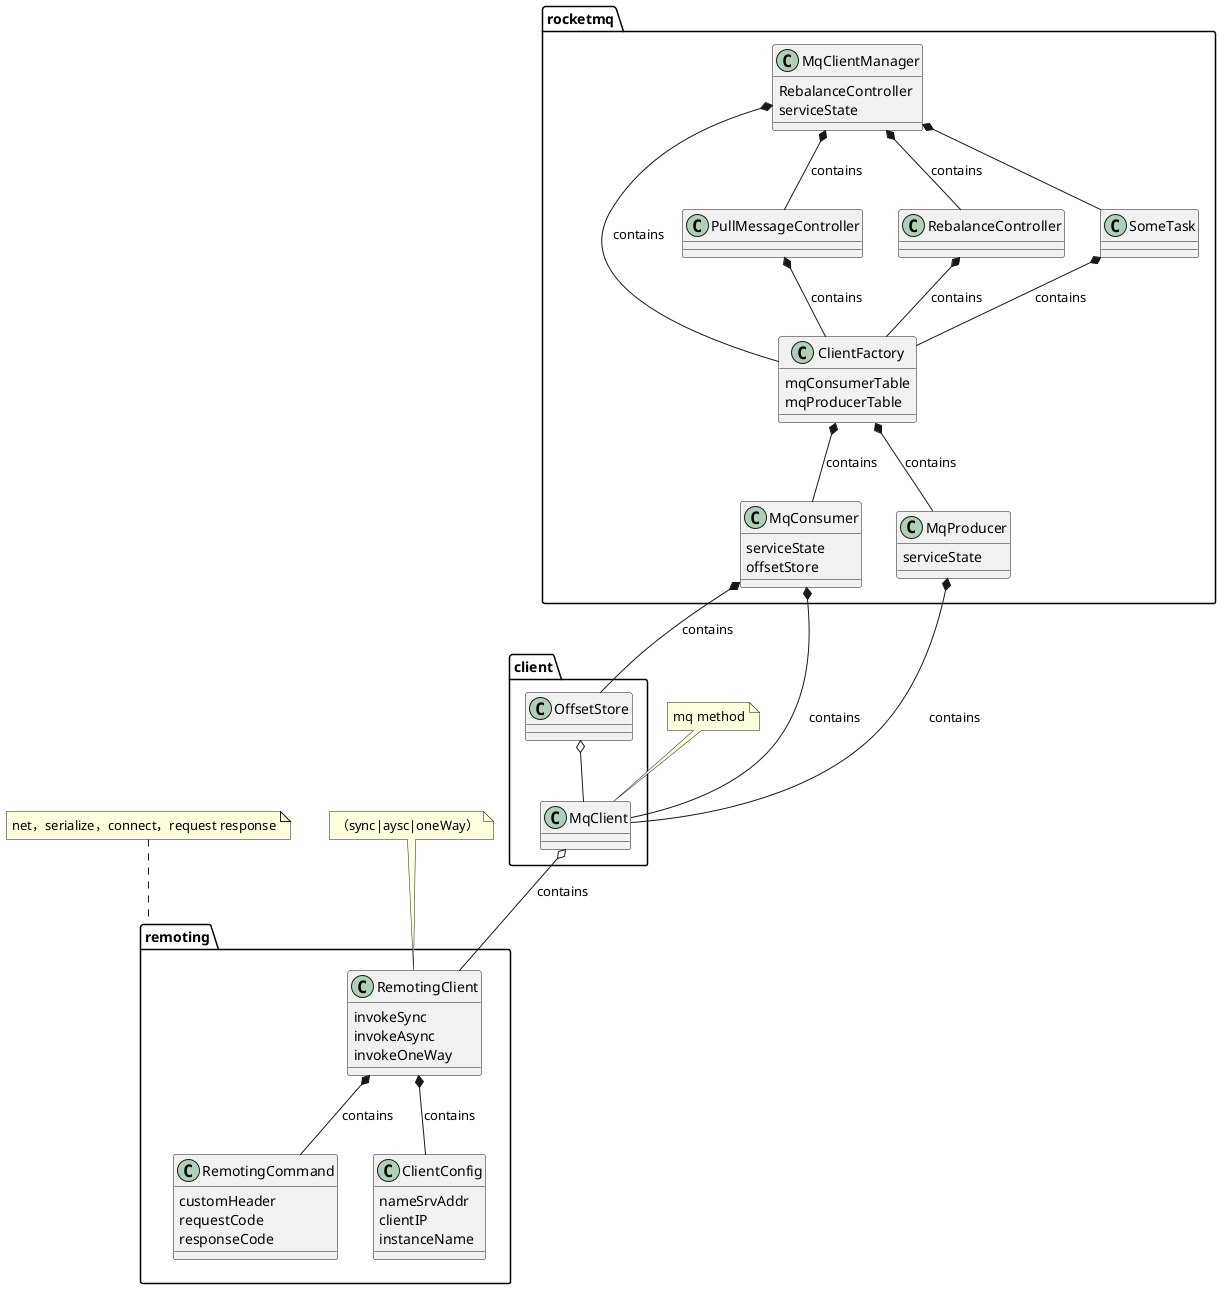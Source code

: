 @startuml
class rocketmq.MqClientManager{
RebalanceController
serviceState
}
class rocketmq.ClientFactory{
mqConsumerTable
mqProducerTable
}
class rocketmq.MqConsumer{
serviceState
offsetStore
}
class rocketmq.MqProducer{
serviceState
 }
 class client.MqClient{


 }
  class remoting.RemotingClient{
   invokeSync
   invokeAsync
   invokeOneWay
  }
 class remoting.RemotingCommand{
  customHeader
  requestCode
  responseCode
 }
  class remoting.ClientConfig{
   nameSrvAddr
   clientIP
   instanceName
  }
namespace rocketmq{

MqClientManager *-- PullMessageController:contains
MqClientManager *-- RebalanceController:contains
MqClientManager *-- ClientFactory:contains
MqClientManager *-- SomeTask
SomeTask *-- ClientFactory:contains
PullMessageController *-- ClientFactory:contains
RebalanceController *-- ClientFactory:contains
ClientFactory *-- MqProducer:contains
ClientFactory *-- MqConsumer:contains
MqProducer *-- client.MqClient :contains
MqConsumer *-- client.MqClient : contains
MqConsumer *-- client.OffsetStore : contains
'client.RebalanceController *-- remoting.RemotingClient : contains
'client.PullMessageController *-- remoting.RemotingClient :contains
}

namespace client{
    MqClient o-- remoting.RemotingClient:contains
    OffsetStore o-- MqClient
}

namespace remoting {
  RemotingClient  *-- RemotingCommand:contains
  RemotingClient *-- ClientConfig:contains

}
note top of remoting.RemotingClient :（sync|aysc|oneWay）
note top of remoting :net，serialize，connect，request response
note top of client.MqClient :mq method
@enduml